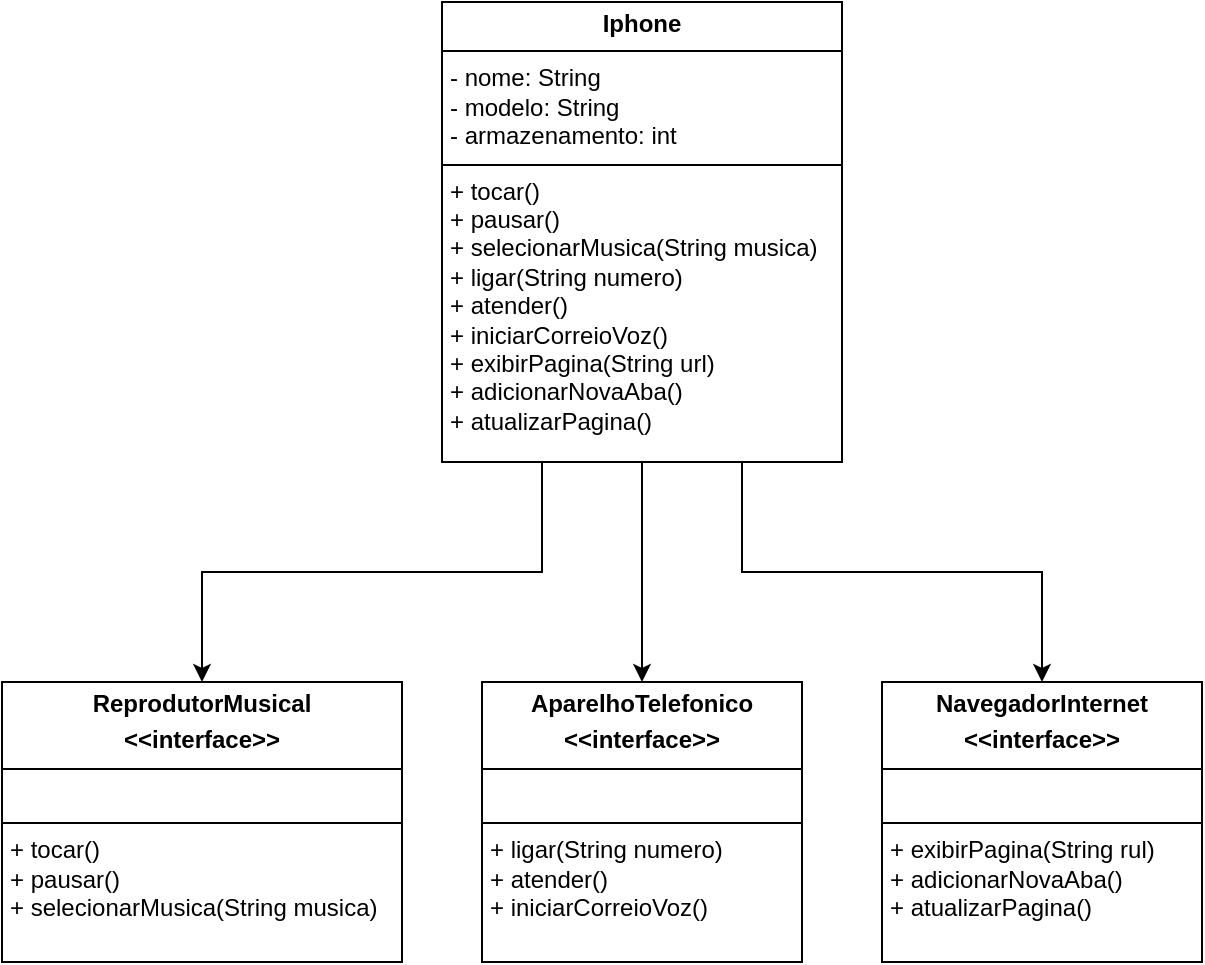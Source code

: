 <mxfile version="24.8.2">
  <diagram name="Página-1" id="p0o5xMrdR-ljkqMrSNXn">
    <mxGraphModel dx="989" dy="532" grid="1" gridSize="10" guides="1" tooltips="1" connect="1" arrows="1" fold="1" page="1" pageScale="1" pageWidth="827" pageHeight="1169" math="0" shadow="0">
      <root>
        <mxCell id="0" />
        <mxCell id="1" parent="0" />
        <mxCell id="JJOUyFKLdh11vkiVYJS_-10" style="edgeStyle=orthogonalEdgeStyle;rounded=0;orthogonalLoop=1;jettySize=auto;html=1;entryX=0.5;entryY=0;entryDx=0;entryDy=0;exitX=0.25;exitY=1;exitDx=0;exitDy=0;" edge="1" parent="1" source="JJOUyFKLdh11vkiVYJS_-14" target="JJOUyFKLdh11vkiVYJS_-7">
          <mxGeometry relative="1" as="geometry">
            <mxPoint x="405" y="190.0" as="sourcePoint" />
          </mxGeometry>
        </mxCell>
        <mxCell id="JJOUyFKLdh11vkiVYJS_-11" style="edgeStyle=orthogonalEdgeStyle;rounded=0;orthogonalLoop=1;jettySize=auto;html=1;entryX=0.5;entryY=0;entryDx=0;entryDy=0;exitX=0.5;exitY=1;exitDx=0;exitDy=0;" edge="1" parent="1" source="JJOUyFKLdh11vkiVYJS_-14" target="JJOUyFKLdh11vkiVYJS_-8">
          <mxGeometry relative="1" as="geometry">
            <mxPoint x="440" y="300" as="sourcePoint" />
          </mxGeometry>
        </mxCell>
        <mxCell id="JJOUyFKLdh11vkiVYJS_-12" style="edgeStyle=orthogonalEdgeStyle;rounded=0;orthogonalLoop=1;jettySize=auto;html=1;exitX=0.75;exitY=1;exitDx=0;exitDy=0;entryX=0.5;entryY=0;entryDx=0;entryDy=0;" edge="1" parent="1" source="JJOUyFKLdh11vkiVYJS_-14" target="JJOUyFKLdh11vkiVYJS_-9">
          <mxGeometry relative="1" as="geometry">
            <mxPoint x="475.0" y="190.0" as="sourcePoint" />
          </mxGeometry>
        </mxCell>
        <mxCell id="JJOUyFKLdh11vkiVYJS_-7" value="&lt;p style=&quot;margin:0px;margin-top:4px;text-align:center;&quot;&gt;&lt;b&gt;ReprodutorMusical&lt;/b&gt;&lt;/p&gt;&lt;p style=&quot;margin:0px;margin-top:4px;text-align:center;&quot;&gt;&lt;b&gt;&amp;lt;&amp;lt;interface&amp;gt;&amp;gt;&lt;/b&gt;&lt;/p&gt;&lt;hr size=&quot;1&quot; style=&quot;border-style:solid;&quot;&gt;&lt;p style=&quot;margin:0px;margin-left:4px;&quot;&gt;&lt;br&gt;&lt;/p&gt;&lt;hr size=&quot;1&quot; style=&quot;border-style:solid;&quot;&gt;&lt;p style=&quot;margin:0px;margin-left:4px;&quot;&gt;+ tocar()&lt;/p&gt;&lt;p style=&quot;margin:0px;margin-left:4px;&quot;&gt;+ pausar()&lt;/p&gt;&lt;p style=&quot;margin:0px;margin-left:4px;&quot;&gt;+ selecionarMusica(String musica)&lt;/p&gt;" style="verticalAlign=top;align=left;overflow=fill;html=1;whiteSpace=wrap;" vertex="1" parent="1">
          <mxGeometry x="120" y="380" width="200" height="140" as="geometry" />
        </mxCell>
        <mxCell id="JJOUyFKLdh11vkiVYJS_-8" value="&lt;p style=&quot;margin:0px;margin-top:4px;text-align:center;&quot;&gt;&lt;b&gt;AparelhoTelefonico&lt;/b&gt;&lt;/p&gt;&lt;p style=&quot;margin:0px;margin-top:4px;text-align:center;&quot;&gt;&lt;b&gt;&amp;lt;&amp;lt;interface&amp;gt;&amp;gt;&lt;/b&gt;&lt;b&gt;&lt;/b&gt;&lt;/p&gt;&lt;hr size=&quot;1&quot; style=&quot;border-style:solid;&quot;&gt;&lt;p style=&quot;margin:0px;margin-left:4px;&quot;&gt;&lt;br&gt;&lt;/p&gt;&lt;hr size=&quot;1&quot; style=&quot;border-style:solid;&quot;&gt;&lt;p style=&quot;margin:0px;margin-left:4px;&quot;&gt;+ ligar(String numero)&lt;/p&gt;&lt;p style=&quot;margin:0px;margin-left:4px;&quot;&gt;+ atender()&lt;/p&gt;&lt;p style=&quot;margin:0px;margin-left:4px;&quot;&gt;+ iniciarCorreioVoz()&lt;/p&gt;" style="verticalAlign=top;align=left;overflow=fill;html=1;whiteSpace=wrap;" vertex="1" parent="1">
          <mxGeometry x="360" y="380" width="160" height="140" as="geometry" />
        </mxCell>
        <mxCell id="JJOUyFKLdh11vkiVYJS_-9" value="&lt;p style=&quot;margin:0px;margin-top:4px;text-align:center;&quot;&gt;&lt;b&gt;NavegadorInternet&lt;/b&gt;&lt;/p&gt;&lt;p style=&quot;margin:0px;margin-top:4px;text-align:center;&quot;&gt;&lt;b&gt;&amp;lt;&amp;lt;interface&amp;gt;&amp;gt;&lt;/b&gt;&lt;b&gt;&lt;/b&gt;&lt;/p&gt;&lt;hr size=&quot;1&quot; style=&quot;border-style:solid;&quot;&gt;&lt;p style=&quot;margin:0px;margin-left:4px;&quot;&gt;&lt;br&gt;&lt;/p&gt;&lt;hr size=&quot;1&quot; style=&quot;border-style:solid;&quot;&gt;&lt;p style=&quot;margin:0px;margin-left:4px;&quot;&gt;+ exibirPagina(String rul)&lt;/p&gt;&lt;p style=&quot;margin:0px;margin-left:4px;&quot;&gt;+ adicionarNovaAba()&lt;/p&gt;&lt;p style=&quot;margin:0px;margin-left:4px;&quot;&gt;+ atualizarPagina()&lt;/p&gt;" style="verticalAlign=top;align=left;overflow=fill;html=1;whiteSpace=wrap;" vertex="1" parent="1">
          <mxGeometry x="560" y="380" width="160" height="140" as="geometry" />
        </mxCell>
        <mxCell id="JJOUyFKLdh11vkiVYJS_-14" value="&lt;p style=&quot;margin:0px;margin-top:4px;text-align:center;&quot;&gt;&lt;b&gt;Iphone&lt;/b&gt;&lt;/p&gt;&lt;hr size=&quot;1&quot; style=&quot;border-style:solid;&quot;&gt;&lt;p style=&quot;margin:0px;margin-left:4px;&quot;&gt;- nome: String&lt;/p&gt;&lt;p style=&quot;margin:0px;margin-left:4px;&quot;&gt;- modelo: String&lt;/p&gt;&lt;p style=&quot;margin:0px;margin-left:4px;&quot;&gt;- armazenamento: int&lt;/p&gt;&lt;hr size=&quot;1&quot; style=&quot;border-style:solid;&quot;&gt;&lt;p style=&quot;margin:0px;margin-left:4px;&quot;&gt;+ tocar()&lt;/p&gt;&lt;p style=&quot;margin:0px;margin-left:4px;&quot;&gt;+ pausar()&lt;/p&gt;&lt;p style=&quot;margin:0px;margin-left:4px;&quot;&gt;+ selecionarMusica(String musica)&lt;/p&gt;&lt;p style=&quot;margin:0px;margin-left:4px;&quot;&gt;+ ligar(String numero)&lt;/p&gt;&lt;p style=&quot;margin:0px;margin-left:4px;&quot;&gt;+ atender()&lt;/p&gt;&lt;p style=&quot;margin:0px;margin-left:4px;&quot;&gt;+ iniciarCorreioVoz()&lt;/p&gt;&lt;p style=&quot;margin:0px;margin-left:4px;&quot;&gt;+ exibirPagina(String url)&lt;/p&gt;&lt;p style=&quot;margin:0px;margin-left:4px;&quot;&gt;&lt;span style=&quot;background-color: initial;&quot;&gt;+ adicionarNovaAba()&lt;/span&gt;&lt;/p&gt;&lt;p style=&quot;margin:0px;margin-left:4px;&quot;&gt;&lt;span style=&quot;background-color: initial;&quot;&gt;+ atualizarPagina()&lt;/span&gt;&lt;/p&gt;&lt;p style=&quot;margin:0px;margin-left:4px;&quot;&gt;&lt;br&gt;&lt;/p&gt;" style="verticalAlign=top;align=left;overflow=fill;html=1;whiteSpace=wrap;" vertex="1" parent="1">
          <mxGeometry x="340" y="40" width="200" height="230" as="geometry" />
        </mxCell>
      </root>
    </mxGraphModel>
  </diagram>
</mxfile>

